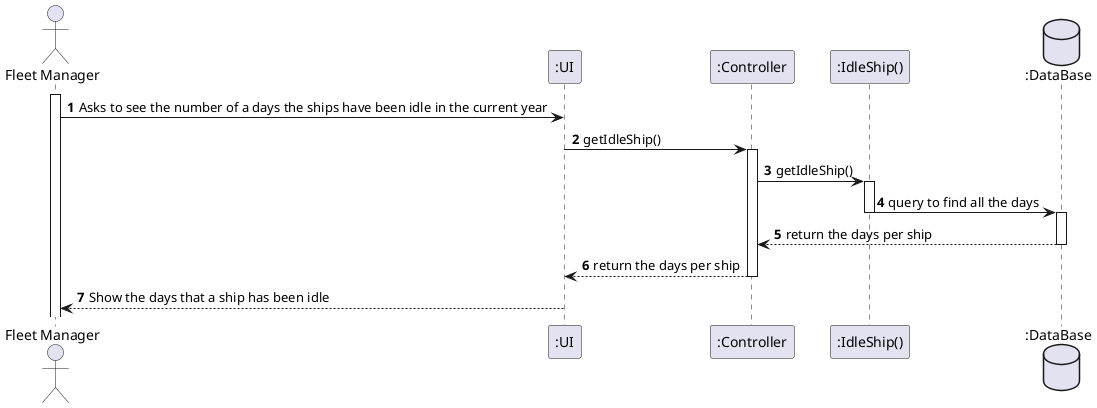 @startuml
autonumber
actor "Fleet Manager" as ADM

participant ":UI" as ui
participant ":Controller" as ctrl
participant ":IdleShip()" as model
database ":DataBase" as db


activate ADM
ADM -> ui : Asks to see the number of a days the ships have been idle in the current year




ui -> ctrl : getIdleShip()
activate ctrl
ctrl -> model : getIdleShip()
activate model
model -> db : query to find all the days
deactivate model
activate db
db --> ctrl : return the days per ship
deactivate db
ctrl --> ui : return the days per ship
deactivate ctrl
ui --> ADM : Show the days that a ship has been idle

deactivate ui

@enduml